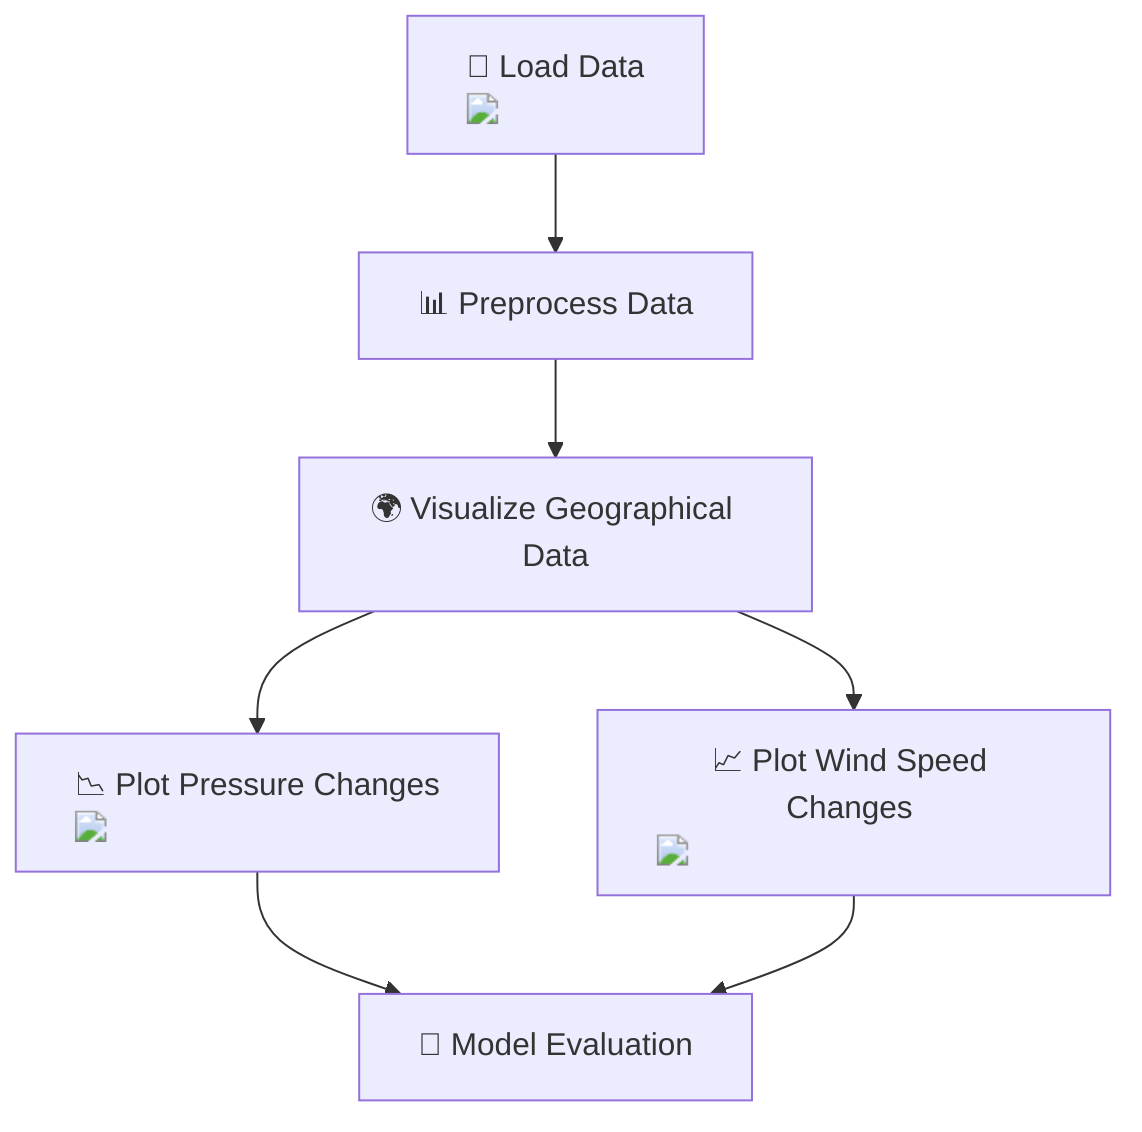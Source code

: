 flowchart TD
    A["📁 Load Data <img src='file.svg' />"] --> B["📊 Preprocess Data"]
    B --> C["🌍 Visualize Geographical Data"]
    C --> D["📉 Plot Pressure Changes <img src='lineplot_template.svg' />"]
    C --> E["📈 Plot Wind Speed Changes <img src='lineplot_template.svg' />"]
    D --> F["🧠 Model Evaluation"]
    E --> F